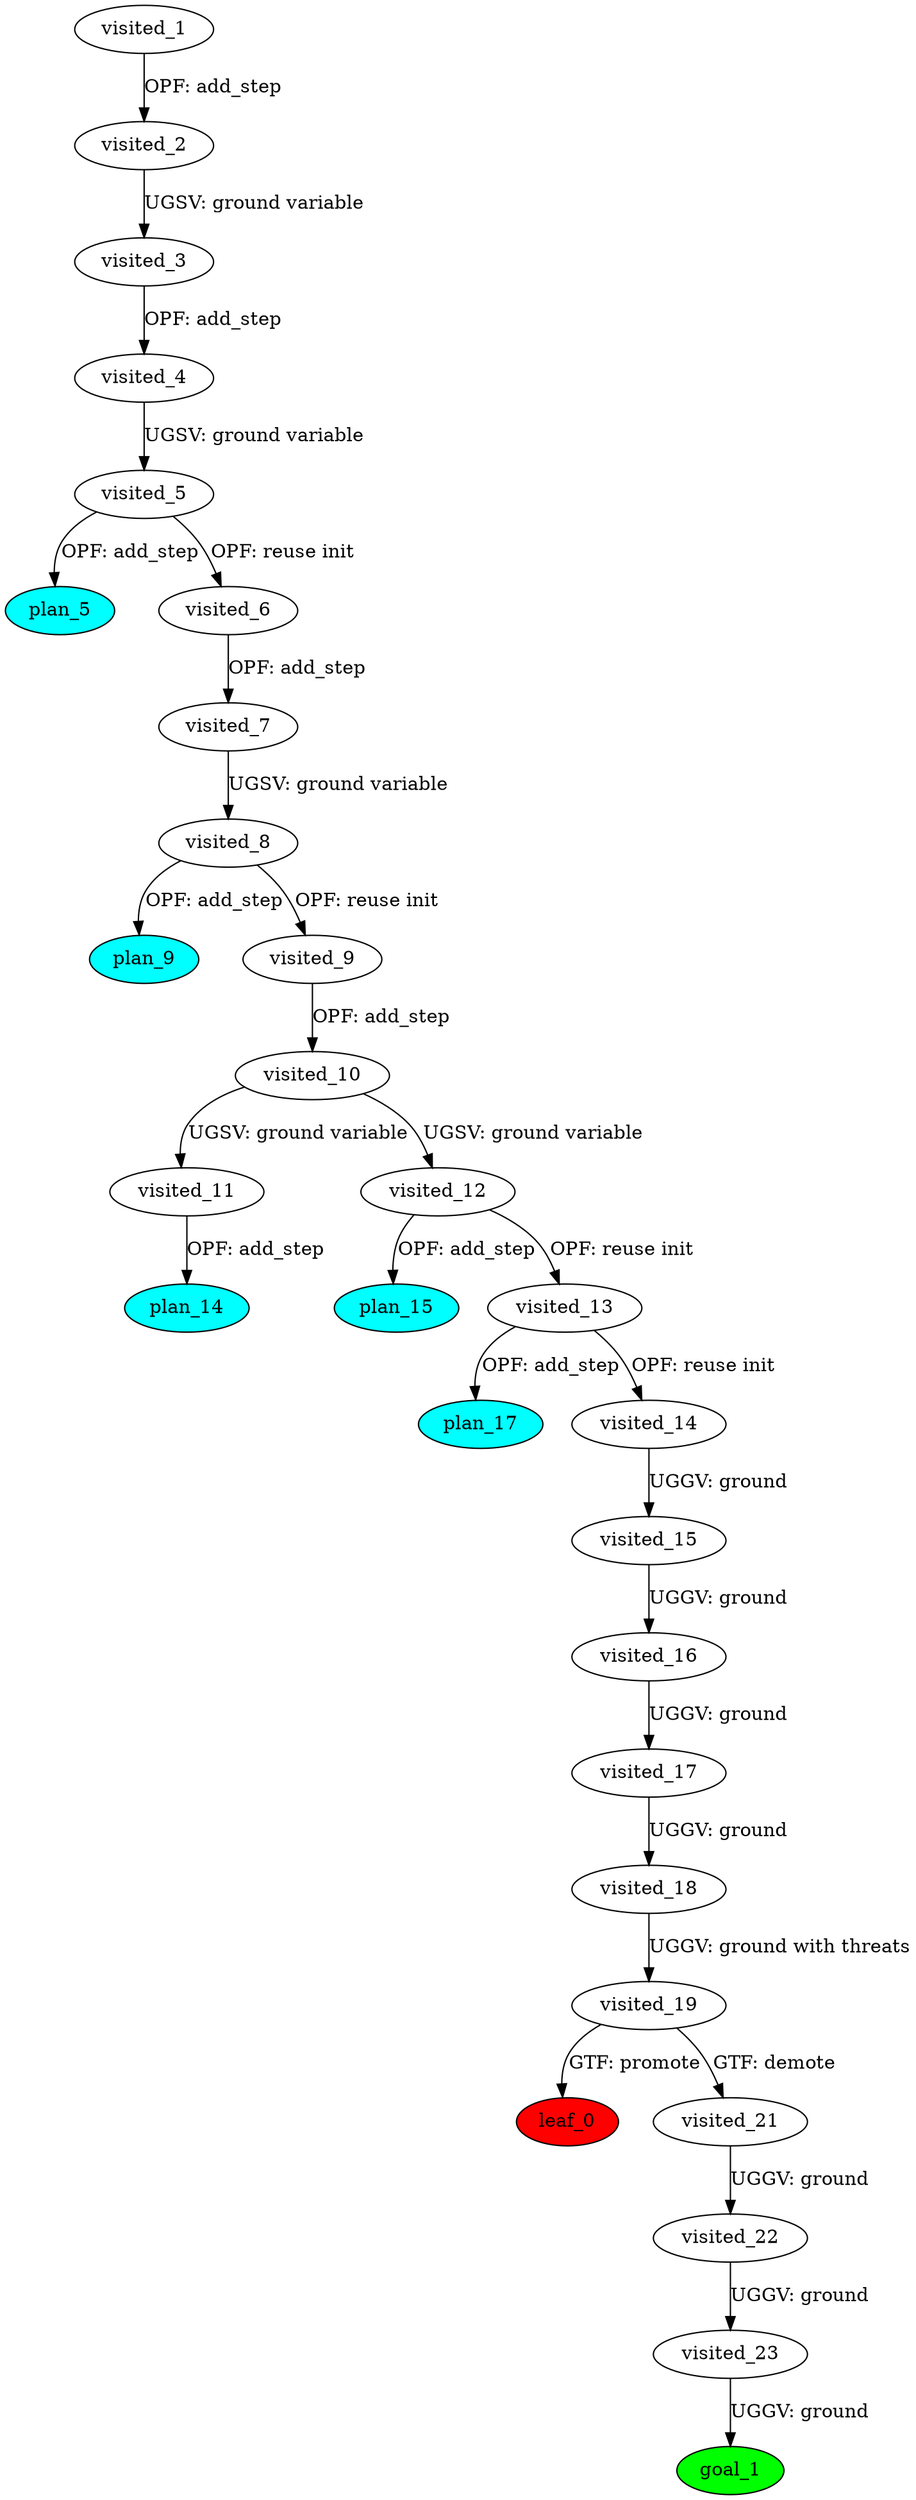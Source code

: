 digraph {
	"e59d0e25-5a39-e142-d30e-9839773dbff2" [label=plan_0 fillcolor=cyan style=filled]
	"e59d0e25-5a39-e142-d30e-9839773dbff2" [label=visited_1 fillcolor=white style=filled]
	"f01b6702-db5e-ef44-9d30-cd80696777c7" [label=plan_1 fillcolor=cyan style=filled]
	"e59d0e25-5a39-e142-d30e-9839773dbff2" -> "f01b6702-db5e-ef44-9d30-cd80696777c7" [label="OPF: add_step"]
	"f01b6702-db5e-ef44-9d30-cd80696777c7" [label=visited_2 fillcolor=white style=filled]
	"2da48b4c-cfcd-7652-81f4-b9853d8119ab" [label=plan_2 fillcolor=cyan style=filled]
	"f01b6702-db5e-ef44-9d30-cd80696777c7" -> "2da48b4c-cfcd-7652-81f4-b9853d8119ab" [label="UGSV: ground variable"]
	"2da48b4c-cfcd-7652-81f4-b9853d8119ab" [label=visited_3 fillcolor=white style=filled]
	"f10892f5-b939-a4cb-d8da-46cf533affa8" [label=plan_3 fillcolor=cyan style=filled]
	"2da48b4c-cfcd-7652-81f4-b9853d8119ab" -> "f10892f5-b939-a4cb-d8da-46cf533affa8" [label="OPF: add_step"]
	"f10892f5-b939-a4cb-d8da-46cf533affa8" [label=visited_4 fillcolor=white style=filled]
	"0ad42b77-1419-0b4f-6fe5-2124d08d20a1" [label=plan_4 fillcolor=cyan style=filled]
	"f10892f5-b939-a4cb-d8da-46cf533affa8" -> "0ad42b77-1419-0b4f-6fe5-2124d08d20a1" [label="UGSV: ground variable"]
	"0ad42b77-1419-0b4f-6fe5-2124d08d20a1" [label=visited_5 fillcolor=white style=filled]
	"99347137-59fb-ac2d-e31e-ad4f04dd0f0d" [label=plan_5 fillcolor=cyan style=filled]
	"0ad42b77-1419-0b4f-6fe5-2124d08d20a1" -> "99347137-59fb-ac2d-e31e-ad4f04dd0f0d" [label="OPF: add_step"]
	"f6bada63-638f-b75c-acd3-3927a463adb6" [label=plan_6 fillcolor=cyan style=filled]
	"0ad42b77-1419-0b4f-6fe5-2124d08d20a1" -> "f6bada63-638f-b75c-acd3-3927a463adb6" [label="OPF: reuse init"]
	"f6bada63-638f-b75c-acd3-3927a463adb6" [label=visited_6 fillcolor=white style=filled]
	"1610e3d8-39ac-c991-e537-0d27eb3d9721" [label=plan_7 fillcolor=cyan style=filled]
	"f6bada63-638f-b75c-acd3-3927a463adb6" -> "1610e3d8-39ac-c991-e537-0d27eb3d9721" [label="OPF: add_step"]
	"1610e3d8-39ac-c991-e537-0d27eb3d9721" [label=visited_7 fillcolor=white style=filled]
	"51d6ca8d-a361-54c0-eecd-98278936e1bb" [label=plan_8 fillcolor=cyan style=filled]
	"1610e3d8-39ac-c991-e537-0d27eb3d9721" -> "51d6ca8d-a361-54c0-eecd-98278936e1bb" [label="UGSV: ground variable"]
	"51d6ca8d-a361-54c0-eecd-98278936e1bb" [label=visited_8 fillcolor=white style=filled]
	"32b2bc6a-aae9-763a-1afb-a9fa043b348e" [label=plan_9 fillcolor=cyan style=filled]
	"51d6ca8d-a361-54c0-eecd-98278936e1bb" -> "32b2bc6a-aae9-763a-1afb-a9fa043b348e" [label="OPF: add_step"]
	"ded4b12d-d749-c973-3a81-88ac3fe60736" [label=plan_10 fillcolor=cyan style=filled]
	"51d6ca8d-a361-54c0-eecd-98278936e1bb" -> "ded4b12d-d749-c973-3a81-88ac3fe60736" [label="OPF: reuse init"]
	"ded4b12d-d749-c973-3a81-88ac3fe60736" [label=visited_9 fillcolor=white style=filled]
	"111842c4-09bb-560a-a93e-2d447cb625a5" [label=plan_11 fillcolor=cyan style=filled]
	"ded4b12d-d749-c973-3a81-88ac3fe60736" -> "111842c4-09bb-560a-a93e-2d447cb625a5" [label="OPF: add_step"]
	"111842c4-09bb-560a-a93e-2d447cb625a5" [label=visited_10 fillcolor=white style=filled]
	"81642c55-1da6-f3db-4cf9-2fe905a41b90" [label=plan_12 fillcolor=cyan style=filled]
	"111842c4-09bb-560a-a93e-2d447cb625a5" -> "81642c55-1da6-f3db-4cf9-2fe905a41b90" [label="UGSV: ground variable"]
	"63619e38-d21d-0ff7-9dc1-cf1e6f0413f1" [label=plan_13 fillcolor=cyan style=filled]
	"111842c4-09bb-560a-a93e-2d447cb625a5" -> "63619e38-d21d-0ff7-9dc1-cf1e6f0413f1" [label="UGSV: ground variable"]
	"81642c55-1da6-f3db-4cf9-2fe905a41b90" [label=visited_11 fillcolor=white style=filled]
	"5c02ecd8-f83a-3522-9c58-79da02bc44a8" [label=plan_14 fillcolor=cyan style=filled]
	"81642c55-1da6-f3db-4cf9-2fe905a41b90" -> "5c02ecd8-f83a-3522-9c58-79da02bc44a8" [label="OPF: add_step"]
	"63619e38-d21d-0ff7-9dc1-cf1e6f0413f1" [label=visited_12 fillcolor=white style=filled]
	"8068939b-2277-9110-f1c1-8283fb600d05" [label=plan_15 fillcolor=cyan style=filled]
	"63619e38-d21d-0ff7-9dc1-cf1e6f0413f1" -> "8068939b-2277-9110-f1c1-8283fb600d05" [label="OPF: add_step"]
	"27363d94-aa13-c742-92c9-673ac2922b1b" [label=plan_16 fillcolor=cyan style=filled]
	"63619e38-d21d-0ff7-9dc1-cf1e6f0413f1" -> "27363d94-aa13-c742-92c9-673ac2922b1b" [label="OPF: reuse init"]
	"27363d94-aa13-c742-92c9-673ac2922b1b" [label=visited_13 fillcolor=white style=filled]
	"8759754e-57d7-24df-c614-fdcc569ce1ee" [label=plan_17 fillcolor=cyan style=filled]
	"27363d94-aa13-c742-92c9-673ac2922b1b" -> "8759754e-57d7-24df-c614-fdcc569ce1ee" [label="OPF: add_step"]
	"15df9383-ebda-72ad-3d70-78868bdc6510" [label=plan_18 fillcolor=cyan style=filled]
	"27363d94-aa13-c742-92c9-673ac2922b1b" -> "15df9383-ebda-72ad-3d70-78868bdc6510" [label="OPF: reuse init"]
	"15df9383-ebda-72ad-3d70-78868bdc6510" [label=visited_14 fillcolor=white style=filled]
	"c1077860-d573-5a37-9ba4-07f9e4c68c6d" [label=plan_19 fillcolor=cyan style=filled]
	"15df9383-ebda-72ad-3d70-78868bdc6510" -> "c1077860-d573-5a37-9ba4-07f9e4c68c6d" [label="UGGV: ground"]
	"c1077860-d573-5a37-9ba4-07f9e4c68c6d" [label=visited_15 fillcolor=white style=filled]
	"b9894373-70ce-97ab-2fb9-771ee7311279" [label=plan_20 fillcolor=cyan style=filled]
	"c1077860-d573-5a37-9ba4-07f9e4c68c6d" -> "b9894373-70ce-97ab-2fb9-771ee7311279" [label="UGGV: ground"]
	"b9894373-70ce-97ab-2fb9-771ee7311279" [label=visited_16 fillcolor=white style=filled]
	"73e8689d-ef8f-70ac-29e0-ad7afd109b53" [label=plan_21 fillcolor=cyan style=filled]
	"b9894373-70ce-97ab-2fb9-771ee7311279" -> "73e8689d-ef8f-70ac-29e0-ad7afd109b53" [label="UGGV: ground"]
	"73e8689d-ef8f-70ac-29e0-ad7afd109b53" [label=visited_17 fillcolor=white style=filled]
	"e877ba23-cf63-df5b-f0d2-9556d87d6475" [label=plan_22 fillcolor=cyan style=filled]
	"73e8689d-ef8f-70ac-29e0-ad7afd109b53" -> "e877ba23-cf63-df5b-f0d2-9556d87d6475" [label="UGGV: ground"]
	"e877ba23-cf63-df5b-f0d2-9556d87d6475" [label=visited_18 fillcolor=white style=filled]
	"953bec45-7f27-c68f-0c0d-a31749ded257" [label=plan_23 fillcolor=cyan style=filled]
	"e877ba23-cf63-df5b-f0d2-9556d87d6475" -> "953bec45-7f27-c68f-0c0d-a31749ded257" [label="UGGV: ground with threats"]
	"953bec45-7f27-c68f-0c0d-a31749ded257" [label=visited_19 fillcolor=white style=filled]
	"cf5ba363-a055-d4db-af82-bc33d5d77964" [label=plan_24 fillcolor=cyan style=filled]
	"953bec45-7f27-c68f-0c0d-a31749ded257" -> "cf5ba363-a055-d4db-af82-bc33d5d77964" [label="GTF: promote"]
	"f512a5d5-f093-18f4-233f-5b49301af9d4" [label=plan_25 fillcolor=cyan style=filled]
	"953bec45-7f27-c68f-0c0d-a31749ded257" -> "f512a5d5-f093-18f4-233f-5b49301af9d4" [label="GTF: demote"]
	"cf5ba363-a055-d4db-af82-bc33d5d77964" [label=visited_20 fillcolor=white style=filled]
	"cf5ba363-a055-d4db-af82-bc33d5d77964" [label=leaf_0 fillcolor=red style=filled]
	"f512a5d5-f093-18f4-233f-5b49301af9d4" [label=visited_21 fillcolor=white style=filled]
	"8e91eafb-f059-876e-1439-200e807f6a1b" [label=plan_26 fillcolor=cyan style=filled]
	"f512a5d5-f093-18f4-233f-5b49301af9d4" -> "8e91eafb-f059-876e-1439-200e807f6a1b" [label="UGGV: ground"]
	"8e91eafb-f059-876e-1439-200e807f6a1b" [label=visited_22 fillcolor=white style=filled]
	"794cdfe6-a982-8cc2-62d8-3cdc16c466a5" [label=plan_27 fillcolor=cyan style=filled]
	"8e91eafb-f059-876e-1439-200e807f6a1b" -> "794cdfe6-a982-8cc2-62d8-3cdc16c466a5" [label="UGGV: ground"]
	"794cdfe6-a982-8cc2-62d8-3cdc16c466a5" [label=visited_23 fillcolor=white style=filled]
	"7db73527-f965-4786-e60a-e5d41605d631" [label=plan_28 fillcolor=cyan style=filled]
	"794cdfe6-a982-8cc2-62d8-3cdc16c466a5" -> "7db73527-f965-4786-e60a-e5d41605d631" [label="UGGV: ground"]
	"7db73527-f965-4786-e60a-e5d41605d631" [label=visited_24 fillcolor=white style=filled]
	"7db73527-f965-4786-e60a-e5d41605d631" [label=goal_1 fillcolor=green style=filled]
}
